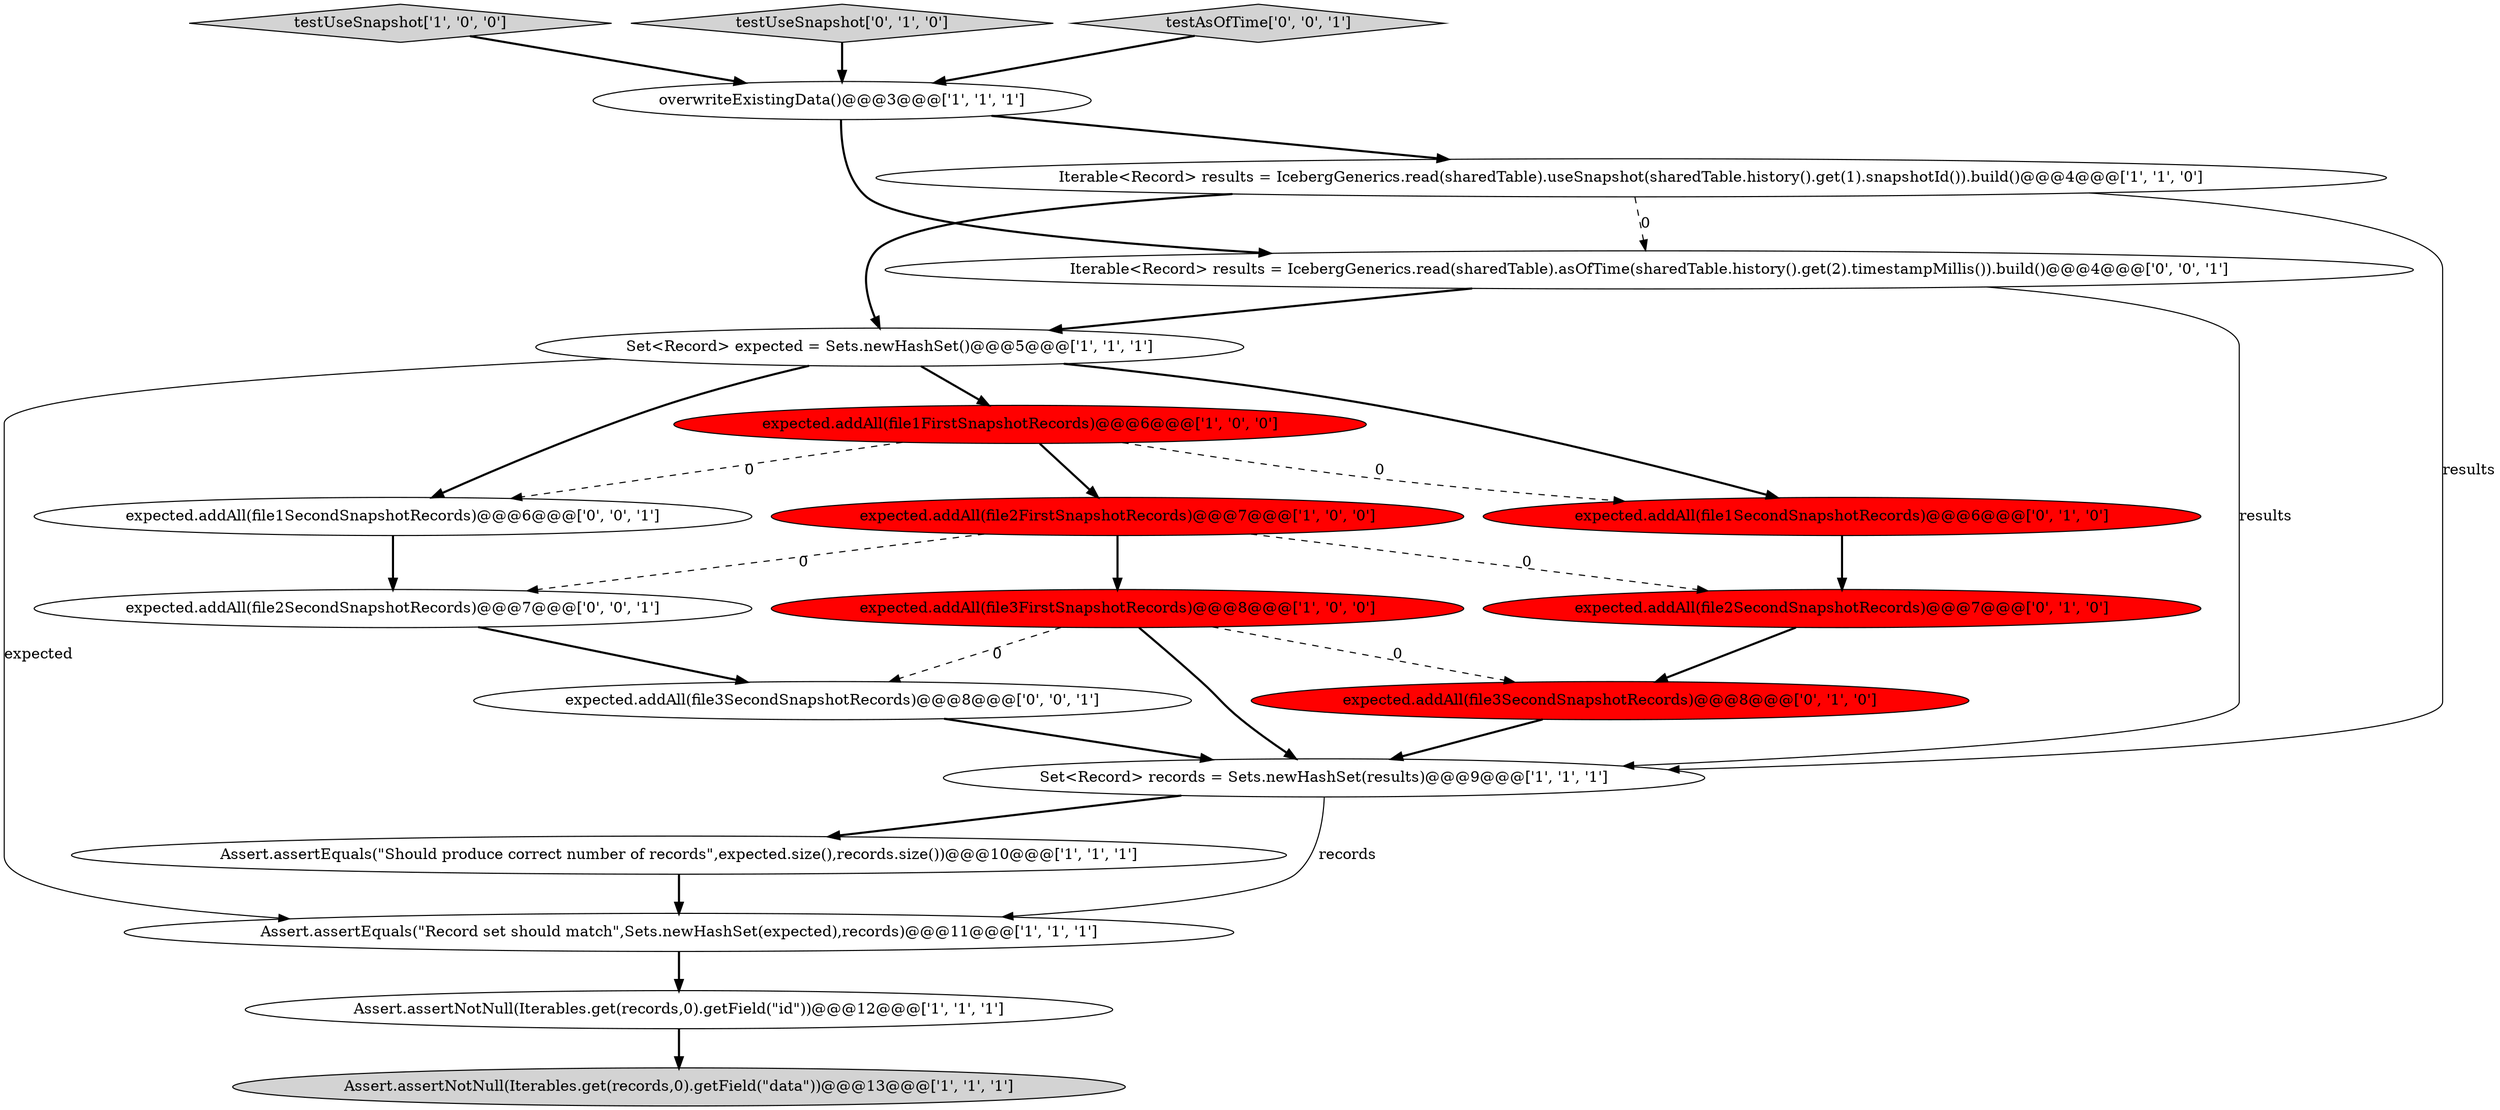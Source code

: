 digraph {
14 [style = filled, label = "expected.addAll(file2SecondSnapshotRecords)@@@7@@@['0', '1', '0']", fillcolor = red, shape = ellipse image = "AAA1AAABBB2BBB"];
5 [style = filled, label = "testUseSnapshot['1', '0', '0']", fillcolor = lightgray, shape = diamond image = "AAA0AAABBB1BBB"];
10 [style = filled, label = "overwriteExistingData()@@@3@@@['1', '1', '1']", fillcolor = white, shape = ellipse image = "AAA0AAABBB1BBB"];
3 [style = filled, label = "expected.addAll(file2FirstSnapshotRecords)@@@7@@@['1', '0', '0']", fillcolor = red, shape = ellipse image = "AAA1AAABBB1BBB"];
19 [style = filled, label = "expected.addAll(file3SecondSnapshotRecords)@@@8@@@['0', '0', '1']", fillcolor = white, shape = ellipse image = "AAA0AAABBB3BBB"];
18 [style = filled, label = "Iterable<Record> results = IcebergGenerics.read(sharedTable).asOfTime(sharedTable.history().get(2).timestampMillis()).build()@@@4@@@['0', '0', '1']", fillcolor = white, shape = ellipse image = "AAA0AAABBB3BBB"];
11 [style = filled, label = "Assert.assertNotNull(Iterables.get(records,0).getField(\"id\"))@@@12@@@['1', '1', '1']", fillcolor = white, shape = ellipse image = "AAA0AAABBB1BBB"];
6 [style = filled, label = "Set<Record> expected = Sets.newHashSet()@@@5@@@['1', '1', '1']", fillcolor = white, shape = ellipse image = "AAA0AAABBB1BBB"];
12 [style = filled, label = "expected.addAll(file3SecondSnapshotRecords)@@@8@@@['0', '1', '0']", fillcolor = red, shape = ellipse image = "AAA1AAABBB2BBB"];
2 [style = filled, label = "Set<Record> records = Sets.newHashSet(results)@@@9@@@['1', '1', '1']", fillcolor = white, shape = ellipse image = "AAA0AAABBB1BBB"];
15 [style = filled, label = "testUseSnapshot['0', '1', '0']", fillcolor = lightgray, shape = diamond image = "AAA0AAABBB2BBB"];
9 [style = filled, label = "Assert.assertNotNull(Iterables.get(records,0).getField(\"data\"))@@@13@@@['1', '1', '1']", fillcolor = lightgray, shape = ellipse image = "AAA0AAABBB1BBB"];
17 [style = filled, label = "expected.addAll(file2SecondSnapshotRecords)@@@7@@@['0', '0', '1']", fillcolor = white, shape = ellipse image = "AAA0AAABBB3BBB"];
20 [style = filled, label = "testAsOfTime['0', '0', '1']", fillcolor = lightgray, shape = diamond image = "AAA0AAABBB3BBB"];
7 [style = filled, label = "Assert.assertEquals(\"Should produce correct number of records\",expected.size(),records.size())@@@10@@@['1', '1', '1']", fillcolor = white, shape = ellipse image = "AAA0AAABBB1BBB"];
13 [style = filled, label = "expected.addAll(file1SecondSnapshotRecords)@@@6@@@['0', '1', '0']", fillcolor = red, shape = ellipse image = "AAA1AAABBB2BBB"];
16 [style = filled, label = "expected.addAll(file1SecondSnapshotRecords)@@@6@@@['0', '0', '1']", fillcolor = white, shape = ellipse image = "AAA0AAABBB3BBB"];
0 [style = filled, label = "expected.addAll(file1FirstSnapshotRecords)@@@6@@@['1', '0', '0']", fillcolor = red, shape = ellipse image = "AAA1AAABBB1BBB"];
8 [style = filled, label = "Assert.assertEquals(\"Record set should match\",Sets.newHashSet(expected),records)@@@11@@@['1', '1', '1']", fillcolor = white, shape = ellipse image = "AAA0AAABBB1BBB"];
1 [style = filled, label = "expected.addAll(file3FirstSnapshotRecords)@@@8@@@['1', '0', '0']", fillcolor = red, shape = ellipse image = "AAA1AAABBB1BBB"];
4 [style = filled, label = "Iterable<Record> results = IcebergGenerics.read(sharedTable).useSnapshot(sharedTable.history().get(1).snapshotId()).build()@@@4@@@['1', '1', '0']", fillcolor = white, shape = ellipse image = "AAA0AAABBB1BBB"];
0->3 [style = bold, label=""];
4->18 [style = dashed, label="0"];
5->10 [style = bold, label=""];
10->18 [style = bold, label=""];
15->10 [style = bold, label=""];
3->17 [style = dashed, label="0"];
3->1 [style = bold, label=""];
4->6 [style = bold, label=""];
1->19 [style = dashed, label="0"];
0->16 [style = dashed, label="0"];
4->2 [style = solid, label="results"];
6->0 [style = bold, label=""];
19->2 [style = bold, label=""];
16->17 [style = bold, label=""];
7->8 [style = bold, label=""];
11->9 [style = bold, label=""];
17->19 [style = bold, label=""];
20->10 [style = bold, label=""];
1->12 [style = dashed, label="0"];
12->2 [style = bold, label=""];
18->6 [style = bold, label=""];
6->16 [style = bold, label=""];
6->13 [style = bold, label=""];
14->12 [style = bold, label=""];
0->13 [style = dashed, label="0"];
2->8 [style = solid, label="records"];
10->4 [style = bold, label=""];
18->2 [style = solid, label="results"];
1->2 [style = bold, label=""];
2->7 [style = bold, label=""];
3->14 [style = dashed, label="0"];
8->11 [style = bold, label=""];
13->14 [style = bold, label=""];
6->8 [style = solid, label="expected"];
}
